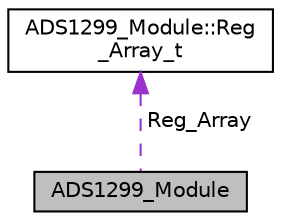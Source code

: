 digraph "ADS1299_Module"
{
 // LATEX_PDF_SIZE
  edge [fontname="Helvetica",fontsize="10",labelfontname="Helvetica",labelfontsize="10"];
  node [fontname="Helvetica",fontsize="10",shape=record];
  Node1 [label="ADS1299_Module",height=0.2,width=0.4,color="black", fillcolor="grey75", style="filled", fontcolor="black",tooltip="The ADS1299_Module facilitates communication to and control of the ADC device."];
  Node2 -> Node1 [dir="back",color="darkorchid3",fontsize="10",style="dashed",label=" Reg_Array" ,fontname="Helvetica"];
  Node2 [label="ADS1299_Module::Reg\l_Array_t",height=0.2,width=0.4,color="black", fillcolor="white", style="filled",URL="$struct_a_d_s1299___module_1_1_reg___array__t.html",tooltip="This struct contains information about a register."];
}
